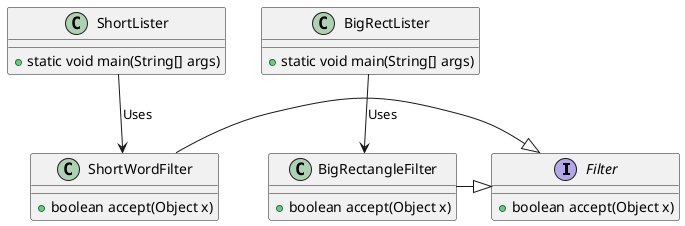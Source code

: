 @startuml
interface Filter {
    + boolean accept(Object x)
}

class ShortWordFilter {
    + boolean accept(Object x)
}

class ShortLister {
    + static void main(String[] args)
}

class BigRectangleFilter {
    + boolean accept(Object x)
}

class BigRectLister {
    + static void main(String[] args)
}

' Implementations
ShortWordFilter -|> Filter
BigRectangleFilter -|> Filter

' Dependencies
ShortLister --> ShortWordFilter : "Uses"
BigRectLister --> BigRectangleFilter : "Uses"

@enduml
